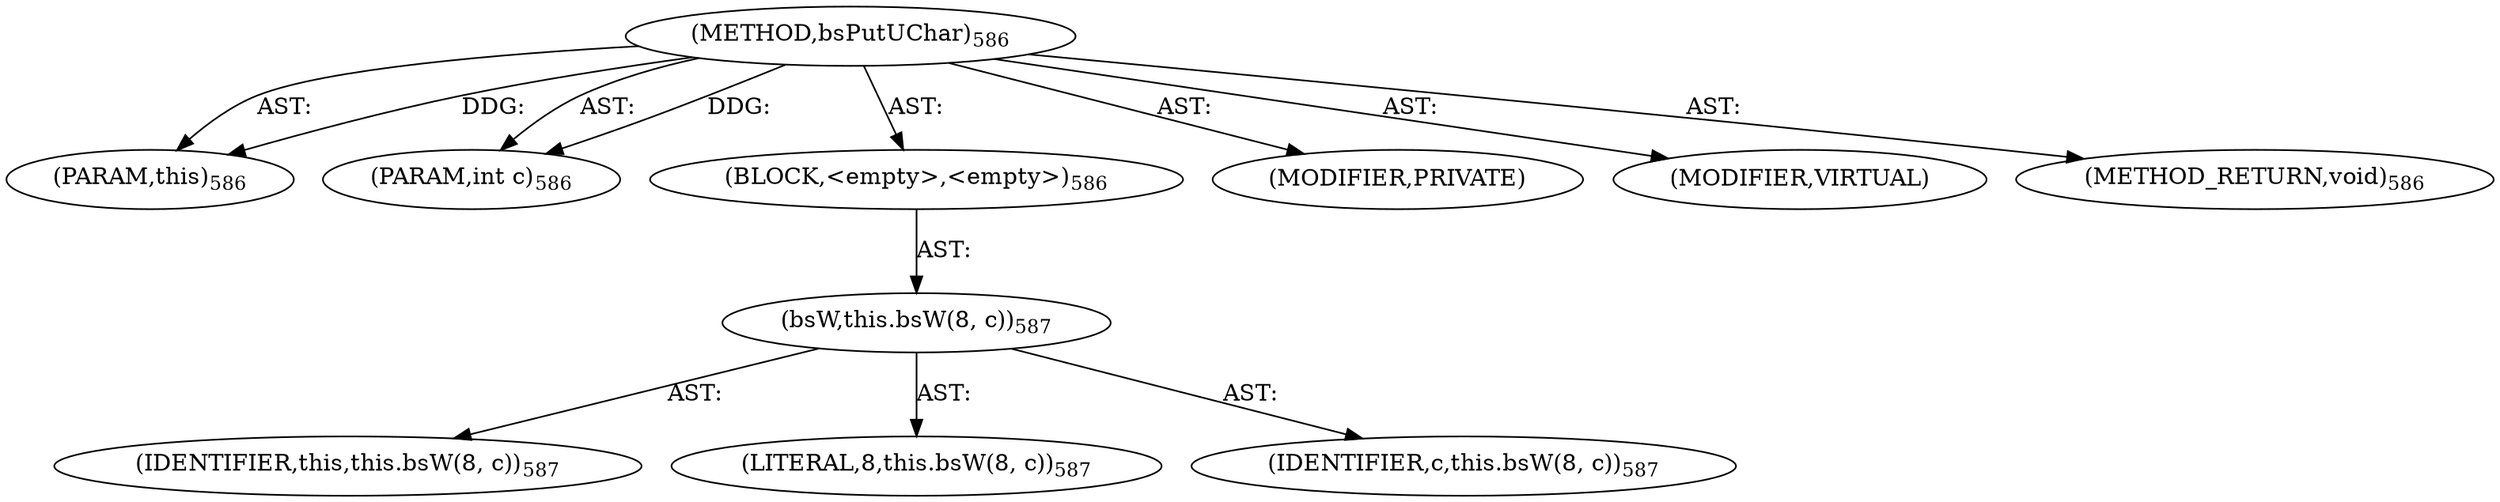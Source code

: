 digraph "bsPutUChar" {  
"111669149714" [label = <(METHOD,bsPutUChar)<SUB>586</SUB>> ]
"115964116999" [label = <(PARAM,this)<SUB>586</SUB>> ]
"115964117034" [label = <(PARAM,int c)<SUB>586</SUB>> ]
"25769803850" [label = <(BLOCK,&lt;empty&gt;,&lt;empty&gt;)<SUB>586</SUB>> ]
"30064771645" [label = <(bsW,this.bsW(8, c))<SUB>587</SUB>> ]
"68719476766" [label = <(IDENTIFIER,this,this.bsW(8, c))<SUB>587</SUB>> ]
"90194313388" [label = <(LITERAL,8,this.bsW(8, c))<SUB>587</SUB>> ]
"68719477216" [label = <(IDENTIFIER,c,this.bsW(8, c))<SUB>587</SUB>> ]
"133143986249" [label = <(MODIFIER,PRIVATE)> ]
"133143986250" [label = <(MODIFIER,VIRTUAL)> ]
"128849018898" [label = <(METHOD_RETURN,void)<SUB>586</SUB>> ]
  "111669149714" -> "115964116999"  [ label = "AST: "] 
  "111669149714" -> "115964117034"  [ label = "AST: "] 
  "111669149714" -> "25769803850"  [ label = "AST: "] 
  "111669149714" -> "133143986249"  [ label = "AST: "] 
  "111669149714" -> "133143986250"  [ label = "AST: "] 
  "111669149714" -> "128849018898"  [ label = "AST: "] 
  "25769803850" -> "30064771645"  [ label = "AST: "] 
  "30064771645" -> "68719476766"  [ label = "AST: "] 
  "30064771645" -> "90194313388"  [ label = "AST: "] 
  "30064771645" -> "68719477216"  [ label = "AST: "] 
  "111669149714" -> "115964116999"  [ label = "DDG: "] 
  "111669149714" -> "115964117034"  [ label = "DDG: "] 
}
